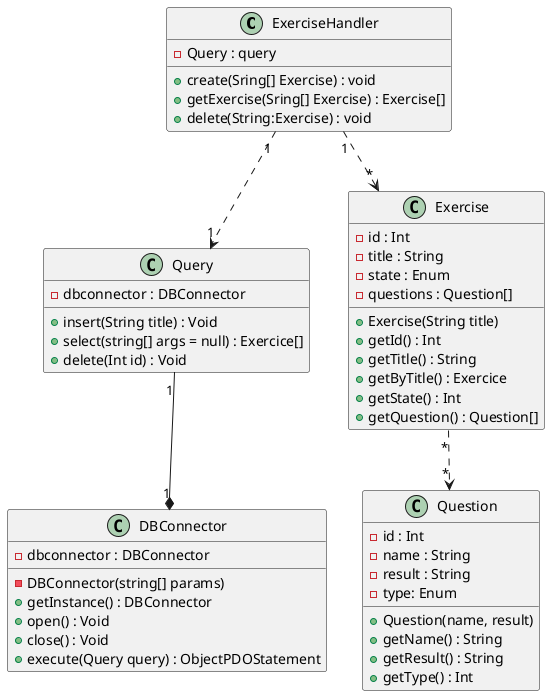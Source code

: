 @startuml
class ExerciseHandler{
    -Query : query
    +create(Sring[] Exercise) : void 
    +getExercise(Sring[] Exercise) : Exercise[]
    +delete(String:Exercise) : void
}
class Query{
    -dbconnector : DBConnector
    +insert(String title) : Void
    +select(string[] args = null) : Exercice[]
    +delete(Int id) : Void
}
class Exercise{
    -id : Int
    -title : String
    -state : Enum
    -questions : Question[]
    +Exercise(String title) 
    +getId() : Int
    +getTitle() : String
    +getByTitle() : Exercice
    +getState() : Int 
    +getQuestion() : Question[]
}
class DBConnector {
    -dbconnector : DBConnector
    -DBConnector(string[] params)
    +getInstance() : DBConnector
    +open() : Void
    +close() : Void
    +execute(Query query) : ObjectPDOStatement
}
class Question{
    -id : Int
    -name : String
    -result : String
    -type: Enum
    +Question(name, result)
    +getName() : String
    +getResult() : String
    +getType() : Int
}

ExerciseHandler "1" ..> "1" Query 
Query "1" --* "1" DBConnector 
ExerciseHandler "1" ..> "*" Exercise 
Exercise "*" ..> "*" Question 
@enduml